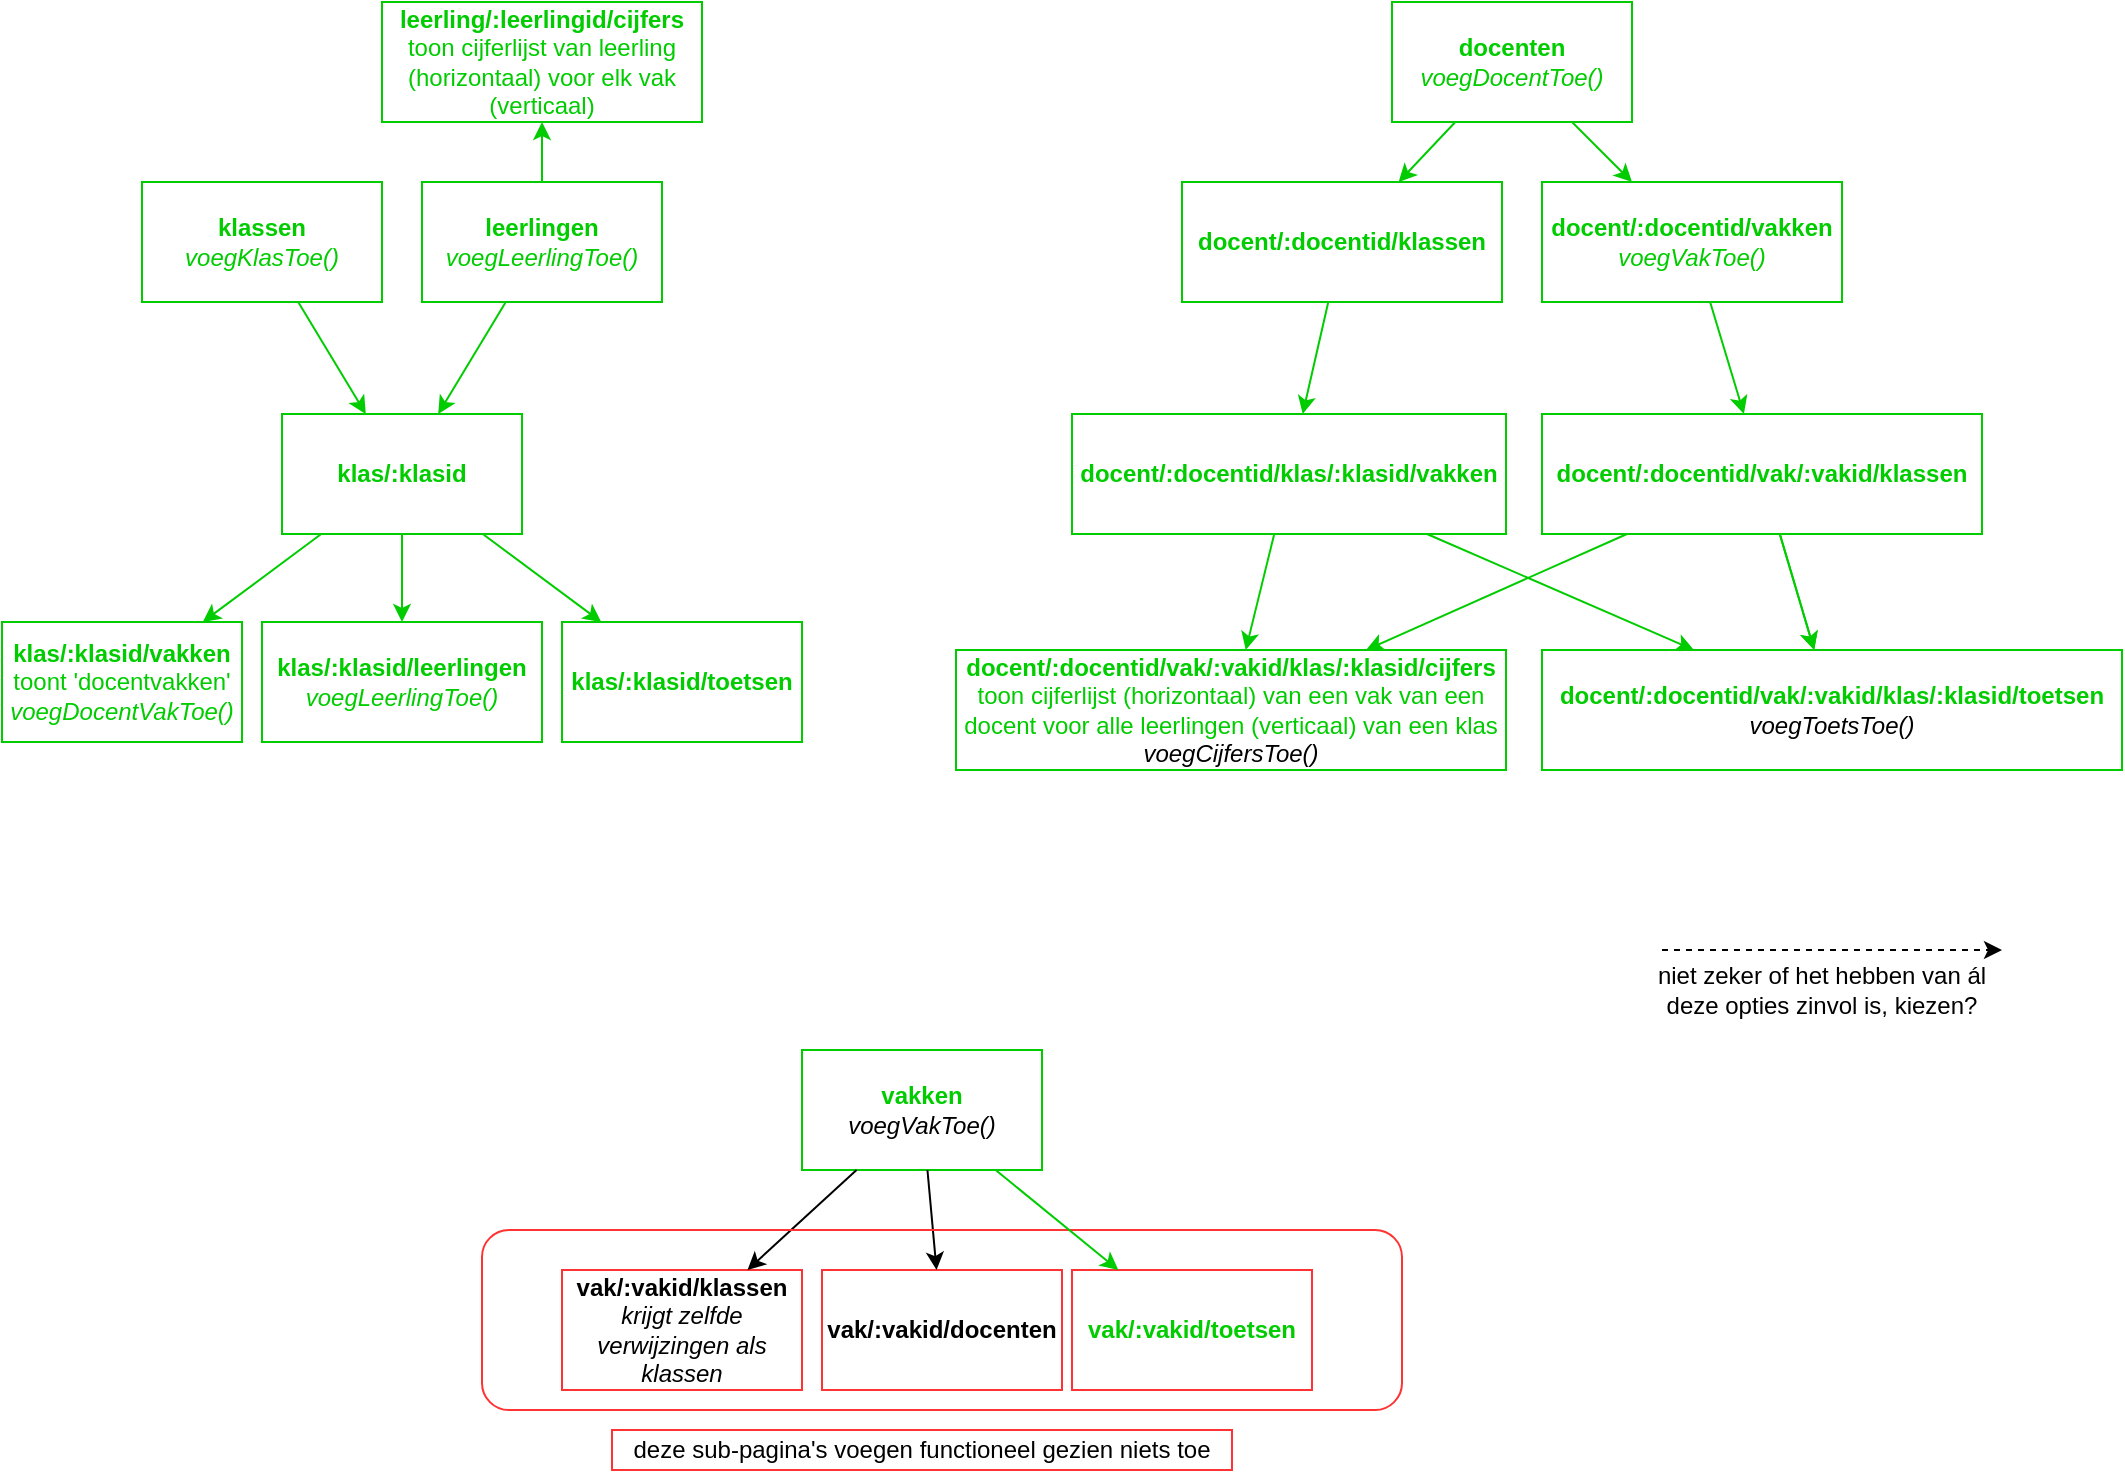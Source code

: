 <mxfile version="13.6.2" type="device"><diagram id="RBWFx0eK2oFvfQwpB4vX" name="Page-1"><mxGraphModel dx="1038" dy="607" grid="1" gridSize="10" guides="1" tooltips="1" connect="1" arrows="1" fold="1" page="1" pageScale="1" pageWidth="1169" pageHeight="827" math="0" shadow="0"><root><mxCell id="0"/><mxCell id="1" parent="0"/><mxCell id="GRmKrxN35eHNse_wk63P-1" value="&lt;b&gt;&lt;font color=&quot;#00cc00&quot;&gt;klassen&lt;/font&gt;&lt;/b&gt;&lt;br&gt;&lt;i&gt;&lt;font color=&quot;#00cc00&quot;&gt;voegKlasToe()&lt;/font&gt;&lt;/i&gt;" style="rounded=0;whiteSpace=wrap;html=1;strokeColor=#00CC00;" parent="1" vertex="1"><mxGeometry x="110" y="106" width="120" height="60" as="geometry"/></mxCell><mxCell id="GRmKrxN35eHNse_wk63P-2" value="&lt;font color=&quot;#00cc00&quot;&gt;&lt;b&gt;leerlingen&lt;/b&gt;&lt;br&gt;&lt;/font&gt;&lt;i&gt;&lt;font color=&quot;#00cc00&quot;&gt;voegLeerlingToe()&lt;/font&gt;&lt;/i&gt;" style="rounded=0;whiteSpace=wrap;html=1;strokeColor=#00CC00;" parent="1" vertex="1"><mxGeometry x="250" y="106" width="120" height="60" as="geometry"/></mxCell><mxCell id="GRmKrxN35eHNse_wk63P-3" value="&lt;b&gt;&lt;font color=&quot;#00cc00&quot;&gt;klas/:klasid/leerlingen&lt;br&gt;&lt;/font&gt;&lt;/b&gt;&lt;i&gt;&lt;font color=&quot;#00cc00&quot;&gt;voegLeerlingToe()&lt;/font&gt;&lt;/i&gt;" style="rounded=0;whiteSpace=wrap;html=1;strokeColor=#00CC00;" parent="1" vertex="1"><mxGeometry x="170" y="326" width="140" height="60" as="geometry"/></mxCell><mxCell id="GRmKrxN35eHNse_wk63P-4" value="&lt;font color=&quot;#00cc00&quot;&gt;&lt;b&gt;leerling/:leerlingid/cijfers&lt;br&gt;&lt;/b&gt;toon cijferlijst van leerling (horizontaal) voor elk vak (verticaal)&lt;/font&gt;" style="rounded=0;whiteSpace=wrap;html=1;strokeColor=#00CC00;" parent="1" vertex="1"><mxGeometry x="230" y="16" width="160" height="60" as="geometry"/></mxCell><mxCell id="GRmKrxN35eHNse_wk63P-7" value="&lt;font color=&quot;#00cc00&quot;&gt;&lt;b&gt;klas/:klasid/vakken&lt;br&gt;&lt;/b&gt;toont 'docentvakken'&lt;br&gt;&lt;i&gt;voegDocentVakToe()&lt;/i&gt;&lt;/font&gt;" style="rounded=0;whiteSpace=wrap;html=1;strokeColor=#00CC00;" parent="1" vertex="1"><mxGeometry x="40" y="326" width="120" height="60" as="geometry"/></mxCell><mxCell id="GRmKrxN35eHNse_wk63P-8" value="&lt;b&gt;&lt;font color=&quot;#00cc00&quot;&gt;klas/:klasid/toetsen&lt;/font&gt;&lt;/b&gt;" style="rounded=0;whiteSpace=wrap;html=1;strokeColor=#00CC00;" parent="1" vertex="1"><mxGeometry x="320" y="326" width="120" height="60" as="geometry"/></mxCell><mxCell id="GRmKrxN35eHNse_wk63P-17" value="&lt;b&gt;&lt;font color=&quot;#00cc00&quot;&gt;docenten&lt;br&gt;&lt;/font&gt;&lt;/b&gt;&lt;i&gt;&lt;font color=&quot;#00cc00&quot;&gt;voegDocentToe()&lt;/font&gt;&lt;/i&gt;" style="rounded=0;whiteSpace=wrap;html=1;strokeColor=#00CC00;" parent="1" vertex="1"><mxGeometry x="735" y="16" width="120" height="60" as="geometry"/></mxCell><mxCell id="GRmKrxN35eHNse_wk63P-28" value="&lt;b&gt;&lt;font color=&quot;#00cc00&quot;&gt;vakken&lt;br&gt;&lt;/font&gt;&lt;/b&gt;&lt;i&gt;voegVakToe()&lt;/i&gt;" style="rounded=0;whiteSpace=wrap;html=1;strokeColor=#00CC00;" parent="1" vertex="1"><mxGeometry x="440" y="540" width="120" height="60" as="geometry"/></mxCell><mxCell id="GRmKrxN35eHNse_wk63P-33" value="" style="endArrow=none;html=1;startArrow=classic;startFill=1;strokeColor=#00CC00;" parent="1" source="52dXqhBof1l934WnyT7b-6" target="52dXqhBof1l934WnyT7b-5" edge="1"><mxGeometry width="50" height="50" relative="1" as="geometry"><mxPoint x="1060" y="351" as="sourcePoint"/><mxPoint x="793.881" y="166" as="targetPoint"/></mxGeometry></mxCell><mxCell id="GRmKrxN35eHNse_wk63P-34" value="&lt;b&gt;&lt;font color=&quot;#00cc00&quot;&gt;docent/:docentid/klassen&lt;/font&gt;&lt;/b&gt;" style="rounded=0;whiteSpace=wrap;html=1;strokeColor=#00CC00;" parent="1" vertex="1"><mxGeometry x="630" y="106" width="160" height="60" as="geometry"/></mxCell><mxCell id="GRmKrxN35eHNse_wk63P-37" value="" style="endArrow=classic;html=1;endFill=1;strokeColor=#00CC00;" parent="1" source="GRmKrxN35eHNse_wk63P-2" target="GRmKrxN35eHNse_wk63P-61" edge="1"><mxGeometry width="50" height="50" relative="1" as="geometry"><mxPoint x="620" y="386" as="sourcePoint"/><mxPoint x="670" y="336" as="targetPoint"/></mxGeometry></mxCell><mxCell id="GRmKrxN35eHNse_wk63P-38" value="" style="endArrow=classic;html=1;strokeColor=#00CC00;" parent="1" source="GRmKrxN35eHNse_wk63P-2" target="GRmKrxN35eHNse_wk63P-4" edge="1"><mxGeometry width="50" height="50" relative="1" as="geometry"><mxPoint x="650" y="506" as="sourcePoint"/><mxPoint x="560" y="376" as="targetPoint"/></mxGeometry></mxCell><mxCell id="GRmKrxN35eHNse_wk63P-44" value="&lt;font color=&quot;#00cc00&quot;&gt;&lt;b&gt;docent/:docentid/vak/:vakid/klas/:klasid/cijfers&lt;br&gt;&lt;/b&gt;toon cijferlijst (horizontaal) van een vak van een docent voor alle leerlingen (verticaal) van een klas&lt;/font&gt;&lt;br&gt;&lt;i&gt;voegCijfersToe()&lt;/i&gt;" style="rounded=0;whiteSpace=wrap;html=1;strokeColor=#00CC00;" parent="1" vertex="1"><mxGeometry x="517" y="340" width="275" height="60" as="geometry"/></mxCell><mxCell id="GRmKrxN35eHNse_wk63P-51" value="" style="endArrow=none;html=1;startArrow=classic;startFill=1;strokeColor=#00CC00;" parent="1" source="GRmKrxN35eHNse_wk63P-44" target="52dXqhBof1l934WnyT7b-6" edge="1"><mxGeometry width="50" height="50" relative="1" as="geometry"><mxPoint x="881.667" y="326" as="sourcePoint"/><mxPoint x="928.333" y="296" as="targetPoint"/></mxGeometry></mxCell><mxCell id="GRmKrxN35eHNse_wk63P-53" value="&lt;b&gt;vak/:vakid/klassen&lt;br&gt;&lt;/b&gt;&lt;i&gt;krijgt zelfde verwijzingen als klassen&lt;/i&gt;" style="rounded=0;whiteSpace=wrap;html=1;strokeColor=#FF3333;" parent="1" vertex="1"><mxGeometry x="320" y="650" width="120" height="60" as="geometry"/></mxCell><mxCell id="GRmKrxN35eHNse_wk63P-54" value="" style="endArrow=classic;html=1;" parent="1" source="GRmKrxN35eHNse_wk63P-28" target="GRmKrxN35eHNse_wk63P-53" edge="1"><mxGeometry width="50" height="50" relative="1" as="geometry"><mxPoint x="155" y="460" as="sourcePoint"/><mxPoint x="155" y="510" as="targetPoint"/></mxGeometry></mxCell><mxCell id="GRmKrxN35eHNse_wk63P-55" value="&lt;b&gt;vak/:vakid/docenten&lt;br&gt;&lt;/b&gt;" style="rounded=0;whiteSpace=wrap;html=1;strokeColor=#FF3333;" parent="1" vertex="1"><mxGeometry x="450" y="650" width="120" height="60" as="geometry"/></mxCell><mxCell id="GRmKrxN35eHNse_wk63P-56" value="" style="endArrow=classic;html=1;" parent="1" source="GRmKrxN35eHNse_wk63P-28" target="GRmKrxN35eHNse_wk63P-55" edge="1"><mxGeometry width="50" height="50" relative="1" as="geometry"><mxPoint x="477.273" y="610.0" as="sourcePoint"/><mxPoint x="422.727" y="660.0" as="targetPoint"/></mxGeometry></mxCell><mxCell id="GRmKrxN35eHNse_wk63P-57" value="" style="rounded=1;whiteSpace=wrap;html=1;fillColor=none;glass=1;strokeColor=#FF3333;" parent="1" vertex="1"><mxGeometry x="280" y="630" width="460" height="90" as="geometry"/></mxCell><mxCell id="GRmKrxN35eHNse_wk63P-58" value="deze sub-pagina's voegen functioneel gezien niets toe" style="text;html=1;fillColor=none;align=center;verticalAlign=middle;whiteSpace=wrap;rounded=0;strokeColor=#FF3333;" parent="1" vertex="1"><mxGeometry x="345" y="730" width="310" height="20" as="geometry"/></mxCell><mxCell id="GRmKrxN35eHNse_wk63P-59" value="" style="endArrow=classic;html=1;dashed=1;" parent="1" edge="1"><mxGeometry width="50" height="50" relative="1" as="geometry"><mxPoint x="870" y="490" as="sourcePoint"/><mxPoint x="1040" y="490" as="targetPoint"/></mxGeometry></mxCell><mxCell id="GRmKrxN35eHNse_wk63P-60" value="niet zeker of het hebben van ál deze opties zinvol is, kiezen?" style="text;html=1;strokeColor=none;fillColor=none;align=center;verticalAlign=middle;whiteSpace=wrap;rounded=0;" parent="1" vertex="1"><mxGeometry x="855" y="500" width="190" height="20" as="geometry"/></mxCell><mxCell id="GRmKrxN35eHNse_wk63P-61" value="&lt;b&gt;&lt;font color=&quot;#00cc00&quot;&gt;klas/:klasid&lt;/font&gt;&lt;/b&gt;" style="rounded=0;whiteSpace=wrap;html=1;fillColor=none;strokeColor=#00CC00;" parent="1" vertex="1"><mxGeometry x="180" y="222" width="120" height="60" as="geometry"/></mxCell><mxCell id="GRmKrxN35eHNse_wk63P-63" value="" style="endArrow=classic;html=1;endFill=1;strokeColor=#00CC00;" parent="1" source="GRmKrxN35eHNse_wk63P-61" target="GRmKrxN35eHNse_wk63P-7" edge="1"><mxGeometry width="50" height="50" relative="1" as="geometry"><mxPoint x="320" y="386" as="sourcePoint"/><mxPoint x="320" y="306" as="targetPoint"/></mxGeometry></mxCell><mxCell id="GRmKrxN35eHNse_wk63P-64" value="" style="endArrow=classic;html=1;endFill=1;strokeColor=#00CC00;" parent="1" source="GRmKrxN35eHNse_wk63P-61" target="GRmKrxN35eHNse_wk63P-3" edge="1"><mxGeometry width="50" height="50" relative="1" as="geometry"><mxPoint x="312" y="266" as="sourcePoint"/><mxPoint x="330" y="316" as="targetPoint"/></mxGeometry></mxCell><mxCell id="GRmKrxN35eHNse_wk63P-65" value="" style="endArrow=classic;html=1;endFill=1;strokeColor=#00CC00;" parent="1" source="GRmKrxN35eHNse_wk63P-61" target="GRmKrxN35eHNse_wk63P-8" edge="1"><mxGeometry width="50" height="50" relative="1" as="geometry"><mxPoint x="340" y="406" as="sourcePoint"/><mxPoint x="340" y="326" as="targetPoint"/></mxGeometry></mxCell><mxCell id="GRmKrxN35eHNse_wk63P-66" value="" style="endArrow=classic;html=1;endFill=1;strokeColor=#00CC00;" parent="1" source="GRmKrxN35eHNse_wk63P-1" target="GRmKrxN35eHNse_wk63P-61" edge="1"><mxGeometry width="50" height="50" relative="1" as="geometry"><mxPoint x="375" y="386" as="sourcePoint"/><mxPoint x="335" y="306" as="targetPoint"/></mxGeometry></mxCell><mxCell id="GRmKrxN35eHNse_wk63P-68" value="&lt;b&gt;&lt;font color=&quot;#00cc00&quot;&gt;vak/:vakid/toetsen&lt;/font&gt;&lt;br&gt;&lt;/b&gt;" style="rounded=0;whiteSpace=wrap;html=1;strokeColor=#FF3333;" parent="1" vertex="1"><mxGeometry x="575" y="650" width="120" height="60" as="geometry"/></mxCell><mxCell id="GRmKrxN35eHNse_wk63P-69" value="" style="endArrow=classic;html=1;strokeColor=#00CC00;" parent="1" source="GRmKrxN35eHNse_wk63P-28" target="GRmKrxN35eHNse_wk63P-68" edge="1"><mxGeometry width="50" height="50" relative="1" as="geometry"><mxPoint x="627.727" y="600.0" as="sourcePoint"/><mxPoint x="547.727" y="660.0" as="targetPoint"/></mxGeometry></mxCell><mxCell id="52dXqhBof1l934WnyT7b-1" value="" style="endArrow=none;html=1;startArrow=classic;startFill=1;strokeColor=#00CC00;" parent="1" edge="1" target="GRmKrxN35eHNse_wk63P-17" source="GRmKrxN35eHNse_wk63P-34"><mxGeometry width="50" height="50" relative="1" as="geometry"><mxPoint x="685" y="106" as="sourcePoint"/><mxPoint x="740" y="76" as="targetPoint"/></mxGeometry></mxCell><mxCell id="52dXqhBof1l934WnyT7b-2" value="" style="endArrow=none;html=1;startArrow=classic;startFill=1;strokeColor=#00CC00;" parent="1" source="52dXqhBof1l934WnyT7b-5" edge="1" target="GRmKrxN35eHNse_wk63P-17"><mxGeometry width="50" height="50" relative="1" as="geometry"><mxPoint x="250" y="286" as="sourcePoint"/><mxPoint x="795" y="76" as="targetPoint"/></mxGeometry></mxCell><mxCell id="52dXqhBof1l934WnyT7b-5" value="&lt;font color=&quot;#00cc00&quot;&gt;&lt;b&gt;docent/:docentid/vakken&lt;br&gt;&lt;/b&gt;&lt;i&gt;voegVakToe()&lt;/i&gt;&lt;/font&gt;" style="rounded=0;whiteSpace=wrap;html=1;strokeColor=#00CC00;" parent="1" vertex="1"><mxGeometry x="810" y="106" width="150" height="60" as="geometry"/></mxCell><mxCell id="52dXqhBof1l934WnyT7b-6" value="&lt;b style=&quot;color: rgb(0 , 204 , 0)&quot;&gt;docent/:docentid/vak/:vakid/klassen&lt;/b&gt;" style="rounded=0;whiteSpace=wrap;html=1;strokeColor=#00CC00;" parent="1" vertex="1"><mxGeometry x="810" y="222" width="220" height="60" as="geometry"/></mxCell><mxCell id="52dXqhBof1l934WnyT7b-8" value="&lt;b&gt;&lt;font color=&quot;#00cc00&quot;&gt;docent/:docentid/klas/:klasid/vakken&lt;/font&gt;&lt;/b&gt;&lt;b&gt;&lt;font color=&quot;#00cc00&quot;&gt;&lt;br&gt;&lt;/font&gt;&lt;/b&gt;" style="rounded=0;whiteSpace=wrap;html=1;strokeColor=#00CC00;" parent="1" vertex="1"><mxGeometry x="575" y="222" width="217" height="60" as="geometry"/></mxCell><mxCell id="52dXqhBof1l934WnyT7b-9" value="" style="endArrow=none;html=1;startArrow=classic;startFill=1;strokeColor=#00CC00;" parent="1" source="52dXqhBof1l934WnyT7b-8" target="GRmKrxN35eHNse_wk63P-34" edge="1"><mxGeometry width="50" height="50" relative="1" as="geometry"><mxPoint x="910" y="116" as="sourcePoint"/><mxPoint x="857.5" y="86" as="targetPoint"/></mxGeometry></mxCell><mxCell id="52dXqhBof1l934WnyT7b-10" value="" style="endArrow=none;html=1;startArrow=classic;startFill=1;strokeColor=#00CC00;" parent="1" source="GRmKrxN35eHNse_wk63P-44" target="52dXqhBof1l934WnyT7b-8" edge="1"><mxGeometry width="50" height="50" relative="1" as="geometry"><mxPoint x="576.746" y="250" as="sourcePoint"/><mxPoint x="621.754" y="176" as="targetPoint"/></mxGeometry></mxCell><mxCell id="teuEMuhZVgdAKEQp9hFA-2" value="&lt;b style=&quot;color: rgb(0 , 204 , 0)&quot;&gt;docent/:docentid/vak/:vakid/klas/:klasid/toetsen&lt;br&gt;&lt;/b&gt;&lt;i&gt;voegToetsToe()&lt;/i&gt;" style="rounded=0;whiteSpace=wrap;html=1;strokeColor=#00CC00;" vertex="1" parent="1"><mxGeometry x="810" y="340" width="290" height="60" as="geometry"/></mxCell><mxCell id="teuEMuhZVgdAKEQp9hFA-3" value="" style="endArrow=none;html=1;startArrow=classic;startFill=1;strokeColor=#00CC00;" edge="1" parent="1" source="teuEMuhZVgdAKEQp9hFA-2" target="52dXqhBof1l934WnyT7b-6"><mxGeometry width="50" height="50" relative="1" as="geometry"><mxPoint x="745.424" y="350" as="sourcePoint"/><mxPoint x="867.076" y="292" as="targetPoint"/></mxGeometry></mxCell><mxCell id="teuEMuhZVgdAKEQp9hFA-4" value="" style="endArrow=none;html=1;startArrow=classic;startFill=1;strokeColor=#00CC00;" edge="1" parent="1" source="teuEMuhZVgdAKEQp9hFA-2" target="52dXqhBof1l934WnyT7b-8"><mxGeometry width="50" height="50" relative="1" as="geometry"><mxPoint x="685.297" y="350" as="sourcePoint"/><mxPoint x="690.703" y="292" as="targetPoint"/></mxGeometry></mxCell><mxCell id="teuEMuhZVgdAKEQp9hFA-5" value="&lt;b&gt;&lt;font color=&quot;#00cc00&quot;&gt;docent/:docentid/vak/:vakid/klas/:klasid/toetsen&lt;br&gt;&lt;/font&gt;&lt;/b&gt;&lt;i&gt;voegToetsToe()&lt;/i&gt;" style="rounded=0;whiteSpace=wrap;html=1;strokeColor=#00CC00;" vertex="1" parent="1"><mxGeometry x="810" y="340" width="290" height="60" as="geometry"/></mxCell><mxCell id="teuEMuhZVgdAKEQp9hFA-6" value="" style="endArrow=none;html=1;startArrow=classic;startFill=1;strokeColor=#00CC00;" edge="1" source="teuEMuhZVgdAKEQp9hFA-5" parent="1"><mxGeometry width="50" height="50" relative="1" as="geometry"><mxPoint x="745.424" y="350" as="sourcePoint"/><mxPoint x="928.898" y="282" as="targetPoint"/></mxGeometry></mxCell></root></mxGraphModel></diagram></mxfile>
